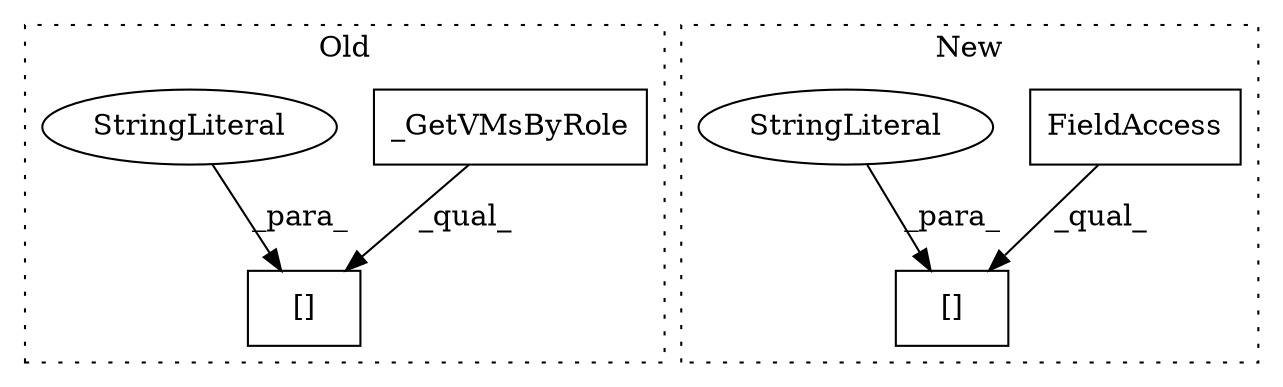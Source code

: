 digraph G {
subgraph cluster0 {
1 [label="_GetVMsByRole" a="32" s="1933,1965" l="14,1" shape="box"];
3 [label="[]" a="2" s="1980,1997" l="8,1" shape="box"];
5 [label="StringLiteral" a="45" s="1988" l="9" shape="ellipse"];
label = "Old";
style="dotted";
}
subgraph cluster1 {
2 [label="[]" a="2" s="1628,1662" l="25,1" shape="box"];
4 [label="FieldAccess" a="22" s="1628" l="24" shape="box"];
6 [label="StringLiteral" a="45" s="1653" l="9" shape="ellipse"];
label = "New";
style="dotted";
}
1 -> 3 [label="_qual_"];
4 -> 2 [label="_qual_"];
5 -> 3 [label="_para_"];
6 -> 2 [label="_para_"];
}